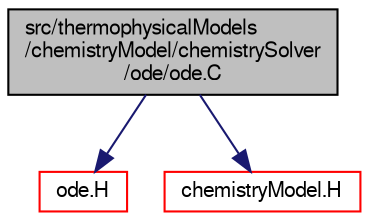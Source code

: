 digraph "src/thermophysicalModels/chemistryModel/chemistrySolver/ode/ode.C"
{
  bgcolor="transparent";
  edge [fontname="FreeSans",fontsize="10",labelfontname="FreeSans",labelfontsize="10"];
  node [fontname="FreeSans",fontsize="10",shape=record];
  Node0 [label="src/thermophysicalModels\l/chemistryModel/chemistrySolver\l/ode/ode.C",height=0.2,width=0.4,color="black", fillcolor="grey75", style="filled", fontcolor="black"];
  Node0 -> Node1 [color="midnightblue",fontsize="10",style="solid",fontname="FreeSans"];
  Node1 [label="ode.H",height=0.2,width=0.4,color="red",URL="$a15557.html"];
  Node0 -> Node3 [color="midnightblue",fontsize="10",style="solid",fontname="FreeSans"];
  Node3 [label="chemistryModel.H",height=0.2,width=0.4,color="red",URL="$a15497.html"];
}
